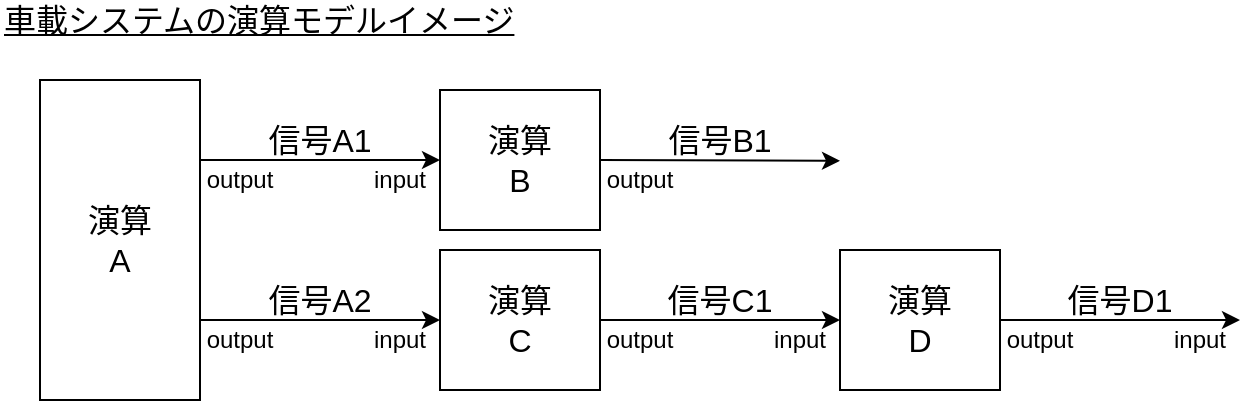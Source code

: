 <mxfile>
    <diagram id="QE1lcT45a5L8PEJdFefM" name="Page-1">
        <mxGraphModel dx="536" dy="919" grid="1" gridSize="10" guides="1" tooltips="1" connect="1" arrows="1" fold="1" page="1" pageScale="1" pageWidth="850" pageHeight="1100" math="0" shadow="0">
            <root>
                <mxCell id="0"/>
                <mxCell id="1" parent="0"/>
                <mxCell id="6" style="edgeStyle=none;html=1;exitX=1;exitY=0.25;exitDx=0;exitDy=0;entryX=0;entryY=0.5;entryDx=0;entryDy=0;" edge="1" parent="1" source="3" target="4">
                    <mxGeometry relative="1" as="geometry"/>
                </mxCell>
                <mxCell id="7" style="edgeStyle=none;html=1;exitX=1;exitY=0.75;exitDx=0;exitDy=0;" edge="1" parent="1" source="3" target="5">
                    <mxGeometry relative="1" as="geometry"/>
                </mxCell>
                <mxCell id="3" value="演算&lt;div&gt;A&lt;/div&gt;" style="whiteSpace=wrap;html=1;fontSize=16;" vertex="1" parent="1">
                    <mxGeometry x="120" y="80" width="80" height="160" as="geometry"/>
                </mxCell>
                <mxCell id="19" style="edgeStyle=none;html=1;exitX=1;exitY=0.5;exitDx=0;exitDy=0;" edge="1" parent="1" source="4">
                    <mxGeometry relative="1" as="geometry">
                        <mxPoint x="520" y="120.4" as="targetPoint"/>
                    </mxGeometry>
                </mxCell>
                <mxCell id="4" value="演算&lt;div&gt;B&lt;/div&gt;" style="whiteSpace=wrap;html=1;fontSize=16;" vertex="1" parent="1">
                    <mxGeometry x="320" y="85" width="80" height="70" as="geometry"/>
                </mxCell>
                <mxCell id="15" style="edgeStyle=none;html=1;exitX=1;exitY=0.5;exitDx=0;exitDy=0;entryX=0;entryY=0.5;entryDx=0;entryDy=0;" edge="1" parent="1" source="5" target="14">
                    <mxGeometry relative="1" as="geometry"/>
                </mxCell>
                <mxCell id="5" value="演算&lt;div&gt;C&lt;/div&gt;" style="whiteSpace=wrap;html=1;fontSize=16;" vertex="1" parent="1">
                    <mxGeometry x="320" y="165" width="80" height="70" as="geometry"/>
                </mxCell>
                <mxCell id="8" value="信号A1" style="whiteSpace=wrap;html=1;fillColor=none;strokeColor=none;fontSize=16;" vertex="1" parent="1">
                    <mxGeometry x="220" y="100" width="80" height="20" as="geometry"/>
                </mxCell>
                <mxCell id="9" value="input" style="whiteSpace=wrap;html=1;fillColor=none;strokeColor=none;" vertex="1" parent="1">
                    <mxGeometry x="280" y="120" width="40" height="20" as="geometry"/>
                </mxCell>
                <mxCell id="10" value="output" style="whiteSpace=wrap;html=1;fillColor=none;strokeColor=none;" vertex="1" parent="1">
                    <mxGeometry x="200" y="120" width="40" height="20" as="geometry"/>
                </mxCell>
                <mxCell id="11" value="信号A2" style="whiteSpace=wrap;html=1;fillColor=none;strokeColor=none;fontSize=16;" vertex="1" parent="1">
                    <mxGeometry x="220" y="180" width="80" height="20" as="geometry"/>
                </mxCell>
                <mxCell id="12" value="input" style="whiteSpace=wrap;html=1;fillColor=none;strokeColor=none;" vertex="1" parent="1">
                    <mxGeometry x="280" y="200" width="40" height="20" as="geometry"/>
                </mxCell>
                <mxCell id="13" value="output" style="whiteSpace=wrap;html=1;fillColor=none;strokeColor=none;" vertex="1" parent="1">
                    <mxGeometry x="200" y="200" width="40" height="20" as="geometry"/>
                </mxCell>
                <mxCell id="22" style="edgeStyle=none;html=1;exitX=1;exitY=0.5;exitDx=0;exitDy=0;entryX=1;entryY=0;entryDx=0;entryDy=0;" edge="1" parent="1" source="14" target="23">
                    <mxGeometry relative="1" as="geometry">
                        <mxPoint x="680" y="200.4" as="targetPoint"/>
                    </mxGeometry>
                </mxCell>
                <mxCell id="14" value="演算&lt;div&gt;D&lt;/div&gt;" style="whiteSpace=wrap;html=1;fontSize=16;" vertex="1" parent="1">
                    <mxGeometry x="520" y="165" width="80" height="70" as="geometry"/>
                </mxCell>
                <mxCell id="16" value="output" style="whiteSpace=wrap;html=1;fillColor=none;strokeColor=none;" vertex="1" parent="1">
                    <mxGeometry x="400" y="200" width="40" height="20" as="geometry"/>
                </mxCell>
                <mxCell id="17" value="input" style="whiteSpace=wrap;html=1;fillColor=none;strokeColor=none;" vertex="1" parent="1">
                    <mxGeometry x="480" y="200" width="40" height="20" as="geometry"/>
                </mxCell>
                <mxCell id="18" value="信号C1" style="whiteSpace=wrap;html=1;fillColor=none;strokeColor=none;fontSize=16;" vertex="1" parent="1">
                    <mxGeometry x="420" y="180" width="80" height="20" as="geometry"/>
                </mxCell>
                <mxCell id="20" value="output" style="whiteSpace=wrap;html=1;fillColor=none;strokeColor=none;" vertex="1" parent="1">
                    <mxGeometry x="400" y="120" width="40" height="20" as="geometry"/>
                </mxCell>
                <mxCell id="21" value="信号B1" style="whiteSpace=wrap;html=1;fillColor=none;strokeColor=none;fontSize=16;" vertex="1" parent="1">
                    <mxGeometry x="420" y="100" width="80" height="20" as="geometry"/>
                </mxCell>
                <mxCell id="23" value="input" style="whiteSpace=wrap;html=1;fillColor=none;strokeColor=none;" vertex="1" parent="1">
                    <mxGeometry x="680" y="200" width="40" height="20" as="geometry"/>
                </mxCell>
                <mxCell id="24" value="output" style="whiteSpace=wrap;html=1;fillColor=none;strokeColor=none;" vertex="1" parent="1">
                    <mxGeometry x="600" y="200" width="40" height="20" as="geometry"/>
                </mxCell>
                <mxCell id="25" value="信号D1" style="whiteSpace=wrap;html=1;fillColor=none;strokeColor=none;fontSize=16;" vertex="1" parent="1">
                    <mxGeometry x="620" y="180" width="80" height="20" as="geometry"/>
                </mxCell>
                <mxCell id="27" value="車載システムの演算モデルイメージ" style="whiteSpace=wrap;html=1;fillColor=none;strokeColor=none;fontSize=16;align=left;fontStyle=4" vertex="1" parent="1">
                    <mxGeometry x="100" y="40" width="280" height="20" as="geometry"/>
                </mxCell>
            </root>
        </mxGraphModel>
    </diagram>
</mxfile>